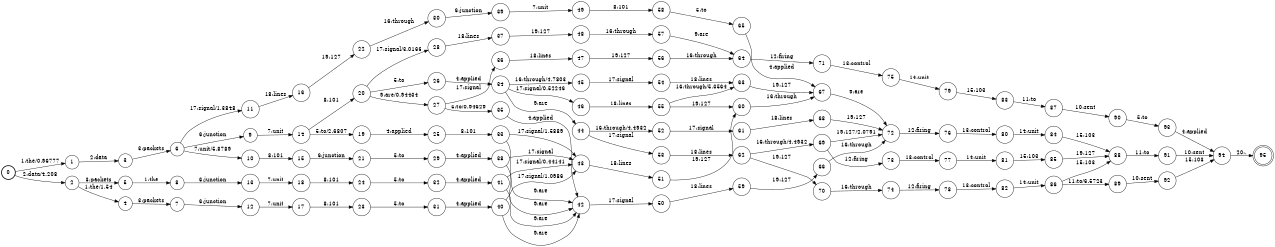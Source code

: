 digraph FST {
rankdir = LR;
size = "8.5,11";
label = "";
center = 1;
orientation = Portrait;
ranksep = "0.4";
nodesep = "0.25";
0 [label = "0", shape = circle, style = bold, fontsize = 14]
	0 -> 1 [label = "1:the/0.96777", fontsize = 14];
	0 -> 2 [label = "2:data/4.208", fontsize = 14];
1 [label = "1", shape = circle, style = solid, fontsize = 14]
	1 -> 3 [label = "2:data", fontsize = 14];
2 [label = "2", shape = circle, style = solid, fontsize = 14]
	2 -> 4 [label = "1:the/1.54", fontsize = 14];
	2 -> 5 [label = "3:packets", fontsize = 14];
3 [label = "3", shape = circle, style = solid, fontsize = 14]
	3 -> 6 [label = "3:packets", fontsize = 14];
4 [label = "4", shape = circle, style = solid, fontsize = 14]
	4 -> 7 [label = "3:packets", fontsize = 14];
5 [label = "5", shape = circle, style = solid, fontsize = 14]
	5 -> 8 [label = "1:the", fontsize = 14];
6 [label = "6", shape = circle, style = solid, fontsize = 14]
	6 -> 9 [label = "6:junction", fontsize = 14];
	6 -> 10 [label = "7:unit/5.8789", fontsize = 14];
	6 -> 11 [label = "17:signal/1.3848", fontsize = 14];
7 [label = "7", shape = circle, style = solid, fontsize = 14]
	7 -> 12 [label = "6:junction", fontsize = 14];
8 [label = "8", shape = circle, style = solid, fontsize = 14]
	8 -> 13 [label = "6:junction", fontsize = 14];
9 [label = "9", shape = circle, style = solid, fontsize = 14]
	9 -> 14 [label = "7:unit", fontsize = 14];
10 [label = "10", shape = circle, style = solid, fontsize = 14]
	10 -> 15 [label = "8:101", fontsize = 14];
11 [label = "11", shape = circle, style = solid, fontsize = 14]
	11 -> 16 [label = "18:lines", fontsize = 14];
12 [label = "12", shape = circle, style = solid, fontsize = 14]
	12 -> 17 [label = "7:unit", fontsize = 14];
13 [label = "13", shape = circle, style = solid, fontsize = 14]
	13 -> 18 [label = "7:unit", fontsize = 14];
14 [label = "14", shape = circle, style = solid, fontsize = 14]
	14 -> 19 [label = "5:to/2.6807", fontsize = 14];
	14 -> 20 [label = "8:101", fontsize = 14];
15 [label = "15", shape = circle, style = solid, fontsize = 14]
	15 -> 21 [label = "6:junction", fontsize = 14];
16 [label = "16", shape = circle, style = solid, fontsize = 14]
	16 -> 22 [label = "19:127", fontsize = 14];
17 [label = "17", shape = circle, style = solid, fontsize = 14]
	17 -> 23 [label = "8:101", fontsize = 14];
18 [label = "18", shape = circle, style = solid, fontsize = 14]
	18 -> 24 [label = "8:101", fontsize = 14];
19 [label = "19", shape = circle, style = solid, fontsize = 14]
	19 -> 25 [label = "4:applied", fontsize = 14];
20 [label = "20", shape = circle, style = solid, fontsize = 14]
	20 -> 26 [label = "5:to", fontsize = 14];
	20 -> 27 [label = "9:are/0.94434", fontsize = 14];
	20 -> 28 [label = "17:signal/3.0166", fontsize = 14];
21 [label = "21", shape = circle, style = solid, fontsize = 14]
	21 -> 29 [label = "5:to", fontsize = 14];
22 [label = "22", shape = circle, style = solid, fontsize = 14]
	22 -> 30 [label = "16:through", fontsize = 14];
23 [label = "23", shape = circle, style = solid, fontsize = 14]
	23 -> 31 [label = "5:to", fontsize = 14];
24 [label = "24", shape = circle, style = solid, fontsize = 14]
	24 -> 32 [label = "5:to", fontsize = 14];
25 [label = "25", shape = circle, style = solid, fontsize = 14]
	25 -> 33 [label = "8:101", fontsize = 14];
26 [label = "26", shape = circle, style = solid, fontsize = 14]
	26 -> 34 [label = "4:applied", fontsize = 14];
27 [label = "27", shape = circle, style = solid, fontsize = 14]
	27 -> 35 [label = "5:to/0.94629", fontsize = 14];
	27 -> 36 [label = "17:signal", fontsize = 14];
28 [label = "28", shape = circle, style = solid, fontsize = 14]
	28 -> 37 [label = "18:lines", fontsize = 14];
29 [label = "29", shape = circle, style = solid, fontsize = 14]
	29 -> 38 [label = "4:applied", fontsize = 14];
30 [label = "30", shape = circle, style = solid, fontsize = 14]
	30 -> 39 [label = "6:junction", fontsize = 14];
31 [label = "31", shape = circle, style = solid, fontsize = 14]
	31 -> 40 [label = "4:applied", fontsize = 14];
32 [label = "32", shape = circle, style = solid, fontsize = 14]
	32 -> 41 [label = "4:applied", fontsize = 14];
33 [label = "33", shape = circle, style = solid, fontsize = 14]
	33 -> 42 [label = "9:are", fontsize = 14];
	33 -> 43 [label = "17:signal/1.5889", fontsize = 14];
34 [label = "34", shape = circle, style = solid, fontsize = 14]
	34 -> 44 [label = "9:are", fontsize = 14];
	34 -> 45 [label = "16:through/4.7803", fontsize = 14];
	34 -> 46 [label = "17:signal/0.52246", fontsize = 14];
35 [label = "35", shape = circle, style = solid, fontsize = 14]
	35 -> 42 [label = "4:applied", fontsize = 14];
36 [label = "36", shape = circle, style = solid, fontsize = 14]
	36 -> 47 [label = "18:lines", fontsize = 14];
37 [label = "37", shape = circle, style = solid, fontsize = 14]
	37 -> 48 [label = "19:127", fontsize = 14];
38 [label = "38", shape = circle, style = solid, fontsize = 14]
	38 -> 42 [label = "9:are", fontsize = 14];
	38 -> 43 [label = "17:signal", fontsize = 14];
39 [label = "39", shape = circle, style = solid, fontsize = 14]
	39 -> 49 [label = "7:unit", fontsize = 14];
40 [label = "40", shape = circle, style = solid, fontsize = 14]
	40 -> 42 [label = "9:are", fontsize = 14];
	40 -> 43 [label = "17:signal/1.0986", fontsize = 14];
41 [label = "41", shape = circle, style = solid, fontsize = 14]
	41 -> 42 [label = "9:are", fontsize = 14];
	41 -> 43 [label = "17:signal/0.44141", fontsize = 14];
42 [label = "42", shape = circle, style = solid, fontsize = 14]
	42 -> 50 [label = "17:signal", fontsize = 14];
43 [label = "43", shape = circle, style = solid, fontsize = 14]
	43 -> 51 [label = "18:lines", fontsize = 14];
44 [label = "44", shape = circle, style = solid, fontsize = 14]
	44 -> 52 [label = "16:through/4.4932", fontsize = 14];
	44 -> 53 [label = "17:signal", fontsize = 14];
45 [label = "45", shape = circle, style = solid, fontsize = 14]
	45 -> 54 [label = "17:signal", fontsize = 14];
46 [label = "46", shape = circle, style = solid, fontsize = 14]
	46 -> 55 [label = "18:lines", fontsize = 14];
47 [label = "47", shape = circle, style = solid, fontsize = 14]
	47 -> 56 [label = "19:127", fontsize = 14];
48 [label = "48", shape = circle, style = solid, fontsize = 14]
	48 -> 57 [label = "16:through", fontsize = 14];
49 [label = "49", shape = circle, style = solid, fontsize = 14]
	49 -> 58 [label = "8:101", fontsize = 14];
50 [label = "50", shape = circle, style = solid, fontsize = 14]
	50 -> 59 [label = "18:lines", fontsize = 14];
51 [label = "51", shape = circle, style = solid, fontsize = 14]
	51 -> 60 [label = "19:127", fontsize = 14];
52 [label = "52", shape = circle, style = solid, fontsize = 14]
	52 -> 61 [label = "17:signal", fontsize = 14];
53 [label = "53", shape = circle, style = solid, fontsize = 14]
	53 -> 62 [label = "18:lines", fontsize = 14];
54 [label = "54", shape = circle, style = solid, fontsize = 14]
	54 -> 63 [label = "18:lines", fontsize = 14];
55 [label = "55", shape = circle, style = solid, fontsize = 14]
	55 -> 63 [label = "16:through/5.3564", fontsize = 14];
	55 -> 60 [label = "19:127", fontsize = 14];
56 [label = "56", shape = circle, style = solid, fontsize = 14]
	56 -> 64 [label = "16:through", fontsize = 14];
57 [label = "57", shape = circle, style = solid, fontsize = 14]
	57 -> 64 [label = "9:are", fontsize = 14];
58 [label = "58", shape = circle, style = solid, fontsize = 14]
	58 -> 65 [label = "5:to", fontsize = 14];
59 [label = "59", shape = circle, style = solid, fontsize = 14]
	59 -> 66 [label = "19:127", fontsize = 14];
60 [label = "60", shape = circle, style = solid, fontsize = 14]
	60 -> 67 [label = "16:through", fontsize = 14];
61 [label = "61", shape = circle, style = solid, fontsize = 14]
	61 -> 68 [label = "18:lines", fontsize = 14];
62 [label = "62", shape = circle, style = solid, fontsize = 14]
	62 -> 69 [label = "16:through/4.4932", fontsize = 14];
	62 -> 70 [label = "19:127", fontsize = 14];
63 [label = "63", shape = circle, style = solid, fontsize = 14]
	63 -> 67 [label = "19:127", fontsize = 14];
64 [label = "64", shape = circle, style = solid, fontsize = 14]
	64 -> 71 [label = "12:firing", fontsize = 14];
65 [label = "65", shape = circle, style = solid, fontsize = 14]
	65 -> 67 [label = "4:applied", fontsize = 14];
66 [label = "66", shape = circle, style = solid, fontsize = 14]
	66 -> 72 [label = "16:through", fontsize = 14];
67 [label = "67", shape = circle, style = solid, fontsize = 14]
	67 -> 72 [label = "9:are", fontsize = 14];
68 [label = "68", shape = circle, style = solid, fontsize = 14]
	68 -> 72 [label = "19:127", fontsize = 14];
69 [label = "69", shape = circle, style = solid, fontsize = 14]
	69 -> 73 [label = "12:firing", fontsize = 14];
	69 -> 72 [label = "19:127/2.0791", fontsize = 14];
70 [label = "70", shape = circle, style = solid, fontsize = 14]
	70 -> 74 [label = "16:through", fontsize = 14];
71 [label = "71", shape = circle, style = solid, fontsize = 14]
	71 -> 75 [label = "13:control", fontsize = 14];
72 [label = "72", shape = circle, style = solid, fontsize = 14]
	72 -> 76 [label = "12:firing", fontsize = 14];
73 [label = "73", shape = circle, style = solid, fontsize = 14]
	73 -> 77 [label = "13:control", fontsize = 14];
74 [label = "74", shape = circle, style = solid, fontsize = 14]
	74 -> 78 [label = "12:firing", fontsize = 14];
75 [label = "75", shape = circle, style = solid, fontsize = 14]
	75 -> 79 [label = "14:unit", fontsize = 14];
76 [label = "76", shape = circle, style = solid, fontsize = 14]
	76 -> 80 [label = "13:control", fontsize = 14];
77 [label = "77", shape = circle, style = solid, fontsize = 14]
	77 -> 81 [label = "14:unit", fontsize = 14];
78 [label = "78", shape = circle, style = solid, fontsize = 14]
	78 -> 82 [label = "13:control", fontsize = 14];
79 [label = "79", shape = circle, style = solid, fontsize = 14]
	79 -> 83 [label = "15:103", fontsize = 14];
80 [label = "80", shape = circle, style = solid, fontsize = 14]
	80 -> 84 [label = "14:unit", fontsize = 14];
81 [label = "81", shape = circle, style = solid, fontsize = 14]
	81 -> 85 [label = "15:103", fontsize = 14];
82 [label = "82", shape = circle, style = solid, fontsize = 14]
	82 -> 86 [label = "14:unit", fontsize = 14];
83 [label = "83", shape = circle, style = solid, fontsize = 14]
	83 -> 87 [label = "11:to", fontsize = 14];
84 [label = "84", shape = circle, style = solid, fontsize = 14]
	84 -> 88 [label = "15:103", fontsize = 14];
85 [label = "85", shape = circle, style = solid, fontsize = 14]
	85 -> 88 [label = "19:127", fontsize = 14];
86 [label = "86", shape = circle, style = solid, fontsize = 14]
	86 -> 89 [label = "11:to/6.5723", fontsize = 14];
	86 -> 88 [label = "15:103", fontsize = 14];
87 [label = "87", shape = circle, style = solid, fontsize = 14]
	87 -> 90 [label = "10:sent", fontsize = 14];
88 [label = "88", shape = circle, style = solid, fontsize = 14]
	88 -> 91 [label = "11:to", fontsize = 14];
89 [label = "89", shape = circle, style = solid, fontsize = 14]
	89 -> 92 [label = "10:sent", fontsize = 14];
90 [label = "90", shape = circle, style = solid, fontsize = 14]
	90 -> 93 [label = "5:to", fontsize = 14];
91 [label = "91", shape = circle, style = solid, fontsize = 14]
	91 -> 94 [label = "10:sent", fontsize = 14];
92 [label = "92", shape = circle, style = solid, fontsize = 14]
	92 -> 94 [label = "15:103", fontsize = 14];
93 [label = "93", shape = circle, style = solid, fontsize = 14]
	93 -> 94 [label = "4:applied", fontsize = 14];
94 [label = "94", shape = circle, style = solid, fontsize = 14]
	94 -> 95 [label = "20:.", fontsize = 14];
95 [label = "95", shape = doublecircle, style = solid, fontsize = 14]
}
